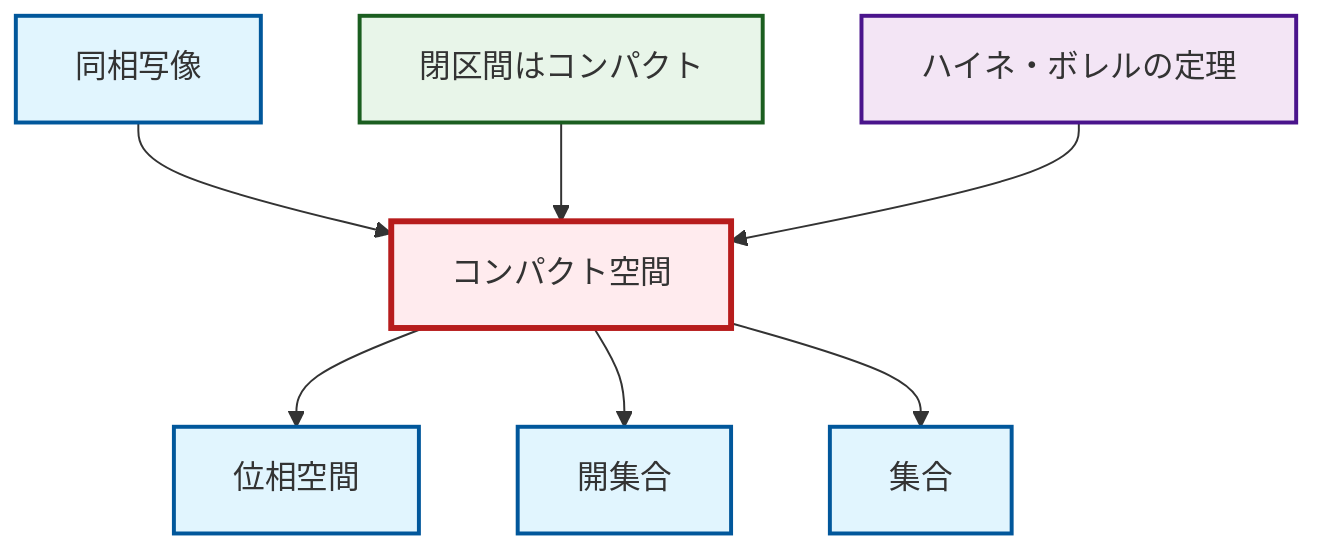 graph TD
    classDef definition fill:#e1f5fe,stroke:#01579b,stroke-width:2px
    classDef theorem fill:#f3e5f5,stroke:#4a148c,stroke-width:2px
    classDef axiom fill:#fff3e0,stroke:#e65100,stroke-width:2px
    classDef example fill:#e8f5e9,stroke:#1b5e20,stroke-width:2px
    classDef current fill:#ffebee,stroke:#b71c1c,stroke-width:3px
    ex-closed-interval-compact["閉区間はコンパクト"]:::example
    def-homeomorphism["同相写像"]:::definition
    def-compact["コンパクト空間"]:::definition
    def-open-set["開集合"]:::definition
    thm-heine-borel["ハイネ・ボレルの定理"]:::theorem
    def-topological-space["位相空間"]:::definition
    def-set["集合"]:::definition
    def-homeomorphism --> def-compact
    ex-closed-interval-compact --> def-compact
    def-compact --> def-topological-space
    def-compact --> def-open-set
    thm-heine-borel --> def-compact
    def-compact --> def-set
    class def-compact current